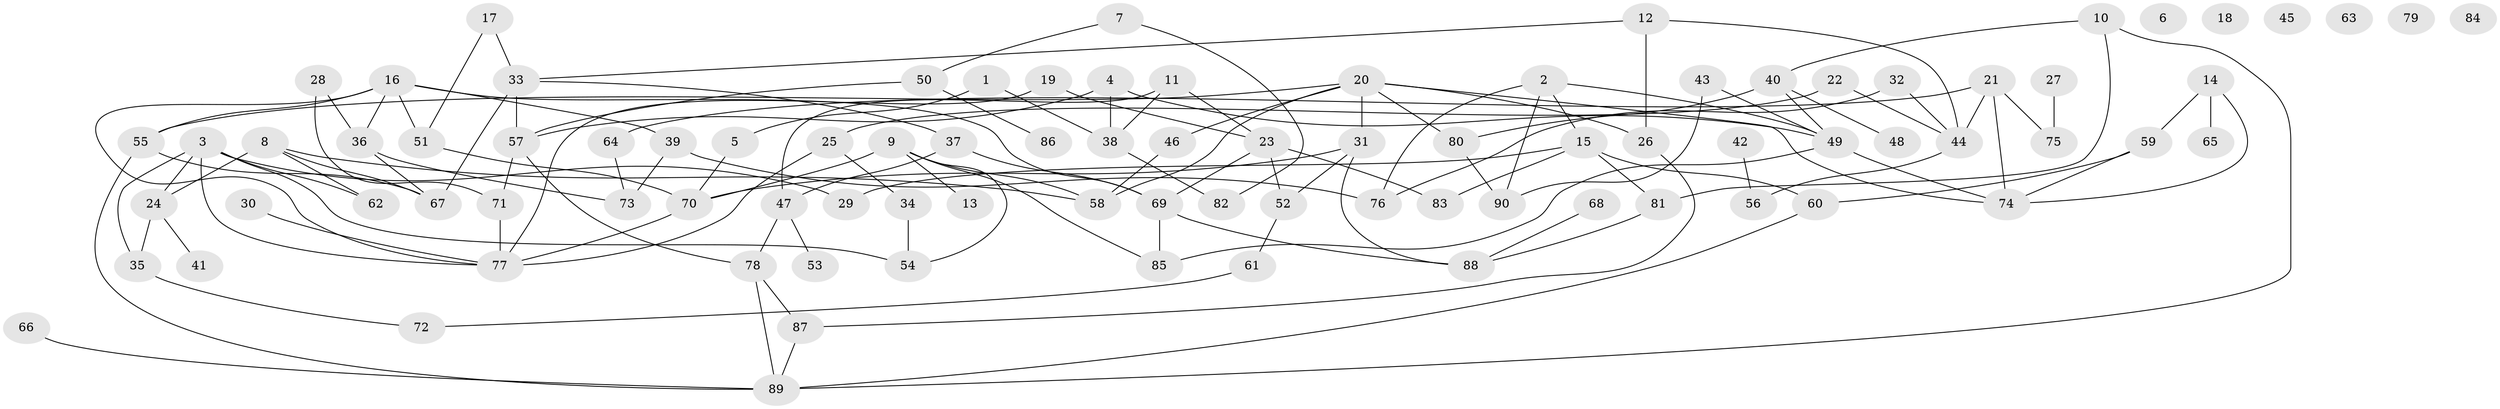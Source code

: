 // coarse degree distribution, {4: 0.12698412698412698, 5: 0.09523809523809523, 3: 0.20634920634920634, 0: 0.09523809523809523, 2: 0.12698412698412698, 6: 0.14285714285714285, 1: 0.15873015873015872, 7: 0.047619047619047616}
// Generated by graph-tools (version 1.1) at 2025/23/03/03/25 07:23:24]
// undirected, 90 vertices, 131 edges
graph export_dot {
graph [start="1"]
  node [color=gray90,style=filled];
  1;
  2;
  3;
  4;
  5;
  6;
  7;
  8;
  9;
  10;
  11;
  12;
  13;
  14;
  15;
  16;
  17;
  18;
  19;
  20;
  21;
  22;
  23;
  24;
  25;
  26;
  27;
  28;
  29;
  30;
  31;
  32;
  33;
  34;
  35;
  36;
  37;
  38;
  39;
  40;
  41;
  42;
  43;
  44;
  45;
  46;
  47;
  48;
  49;
  50;
  51;
  52;
  53;
  54;
  55;
  56;
  57;
  58;
  59;
  60;
  61;
  62;
  63;
  64;
  65;
  66;
  67;
  68;
  69;
  70;
  71;
  72;
  73;
  74;
  75;
  76;
  77;
  78;
  79;
  80;
  81;
  82;
  83;
  84;
  85;
  86;
  87;
  88;
  89;
  90;
  1 -- 5;
  1 -- 38;
  2 -- 15;
  2 -- 49;
  2 -- 76;
  2 -- 90;
  3 -- 24;
  3 -- 29;
  3 -- 35;
  3 -- 54;
  3 -- 62;
  3 -- 77;
  4 -- 38;
  4 -- 49;
  4 -- 57;
  5 -- 70;
  7 -- 50;
  7 -- 82;
  8 -- 24;
  8 -- 58;
  8 -- 62;
  8 -- 67;
  9 -- 13;
  9 -- 54;
  9 -- 58;
  9 -- 70;
  9 -- 85;
  10 -- 40;
  10 -- 81;
  10 -- 89;
  11 -- 23;
  11 -- 38;
  11 -- 47;
  12 -- 26;
  12 -- 33;
  12 -- 44;
  14 -- 59;
  14 -- 65;
  14 -- 74;
  15 -- 29;
  15 -- 60;
  15 -- 81;
  15 -- 83;
  16 -- 36;
  16 -- 39;
  16 -- 51;
  16 -- 55;
  16 -- 69;
  16 -- 77;
  17 -- 33;
  17 -- 51;
  19 -- 23;
  19 -- 77;
  20 -- 26;
  20 -- 31;
  20 -- 46;
  20 -- 55;
  20 -- 58;
  20 -- 74;
  20 -- 80;
  21 -- 44;
  21 -- 64;
  21 -- 74;
  21 -- 75;
  22 -- 25;
  22 -- 44;
  23 -- 52;
  23 -- 69;
  23 -- 83;
  24 -- 35;
  24 -- 41;
  25 -- 34;
  25 -- 77;
  26 -- 87;
  27 -- 75;
  28 -- 36;
  28 -- 71;
  30 -- 77;
  31 -- 52;
  31 -- 70;
  31 -- 88;
  32 -- 44;
  32 -- 76;
  33 -- 37;
  33 -- 57;
  33 -- 67;
  34 -- 54;
  35 -- 72;
  36 -- 67;
  36 -- 73;
  37 -- 47;
  37 -- 69;
  38 -- 82;
  39 -- 73;
  39 -- 76;
  40 -- 48;
  40 -- 49;
  40 -- 80;
  42 -- 56;
  43 -- 49;
  43 -- 90;
  44 -- 56;
  46 -- 58;
  47 -- 53;
  47 -- 78;
  49 -- 74;
  49 -- 85;
  50 -- 57;
  50 -- 86;
  51 -- 70;
  52 -- 61;
  55 -- 67;
  55 -- 89;
  57 -- 71;
  57 -- 78;
  59 -- 60;
  59 -- 74;
  60 -- 89;
  61 -- 72;
  64 -- 73;
  66 -- 89;
  68 -- 88;
  69 -- 85;
  69 -- 88;
  70 -- 77;
  71 -- 77;
  78 -- 87;
  78 -- 89;
  80 -- 90;
  81 -- 88;
  87 -- 89;
}
